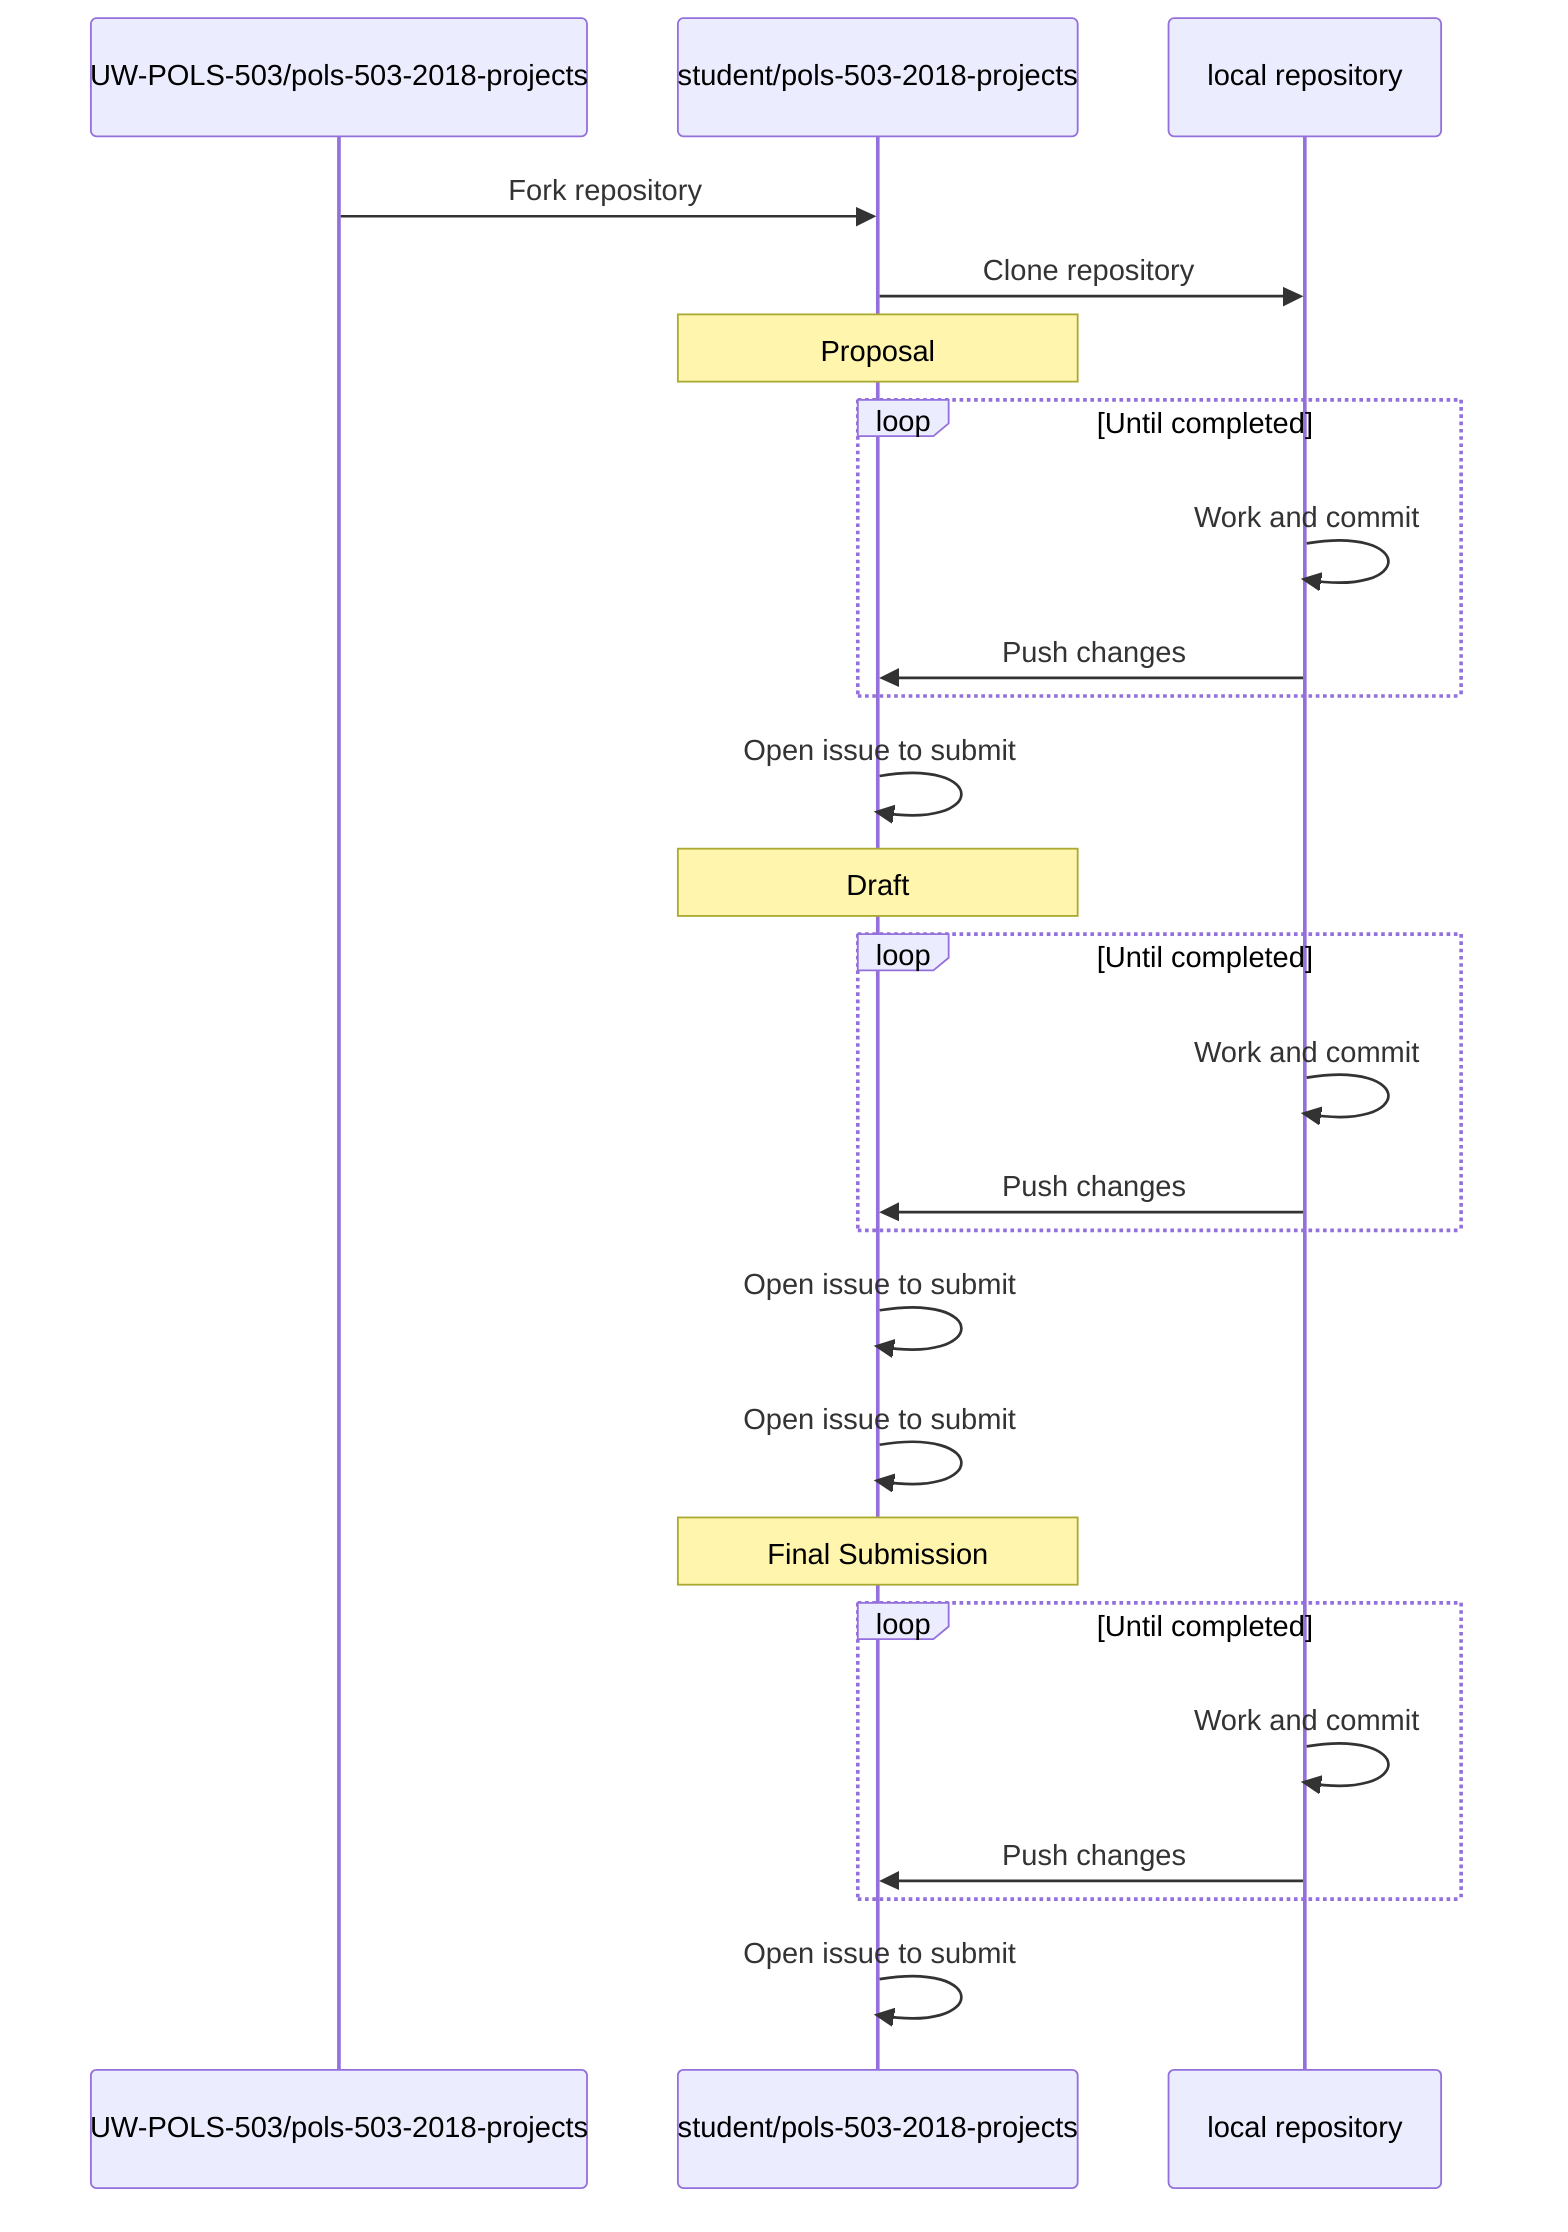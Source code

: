sequenceDiagram
  participant upstream as UW-POLS-503/pols-503-2018-projects
  participant remote as student/pols-503-2018-projects
  participant local as local repository
  upstream->>remote: Fork repository
  remote->>local: Clone repository
  Note over remote: Proposal
  loop Until completed
    local->>local: Work and commit
    local->>remote: Push changes
  end
  remote->>remote: Open issue to submit
  Note over remote: Draft
  loop Until completed
    local->>local: Work and commit
    local->>remote: Push changes
  end
  remote->>remote: Open issue to submit
  remote->>remote: Open issue to submit
  Note over remote: Final Submission
  loop Until completed
    local->>local: Work and commit
    local->>remote: Push changes
  end
  remote->>remote: Open issue to submit